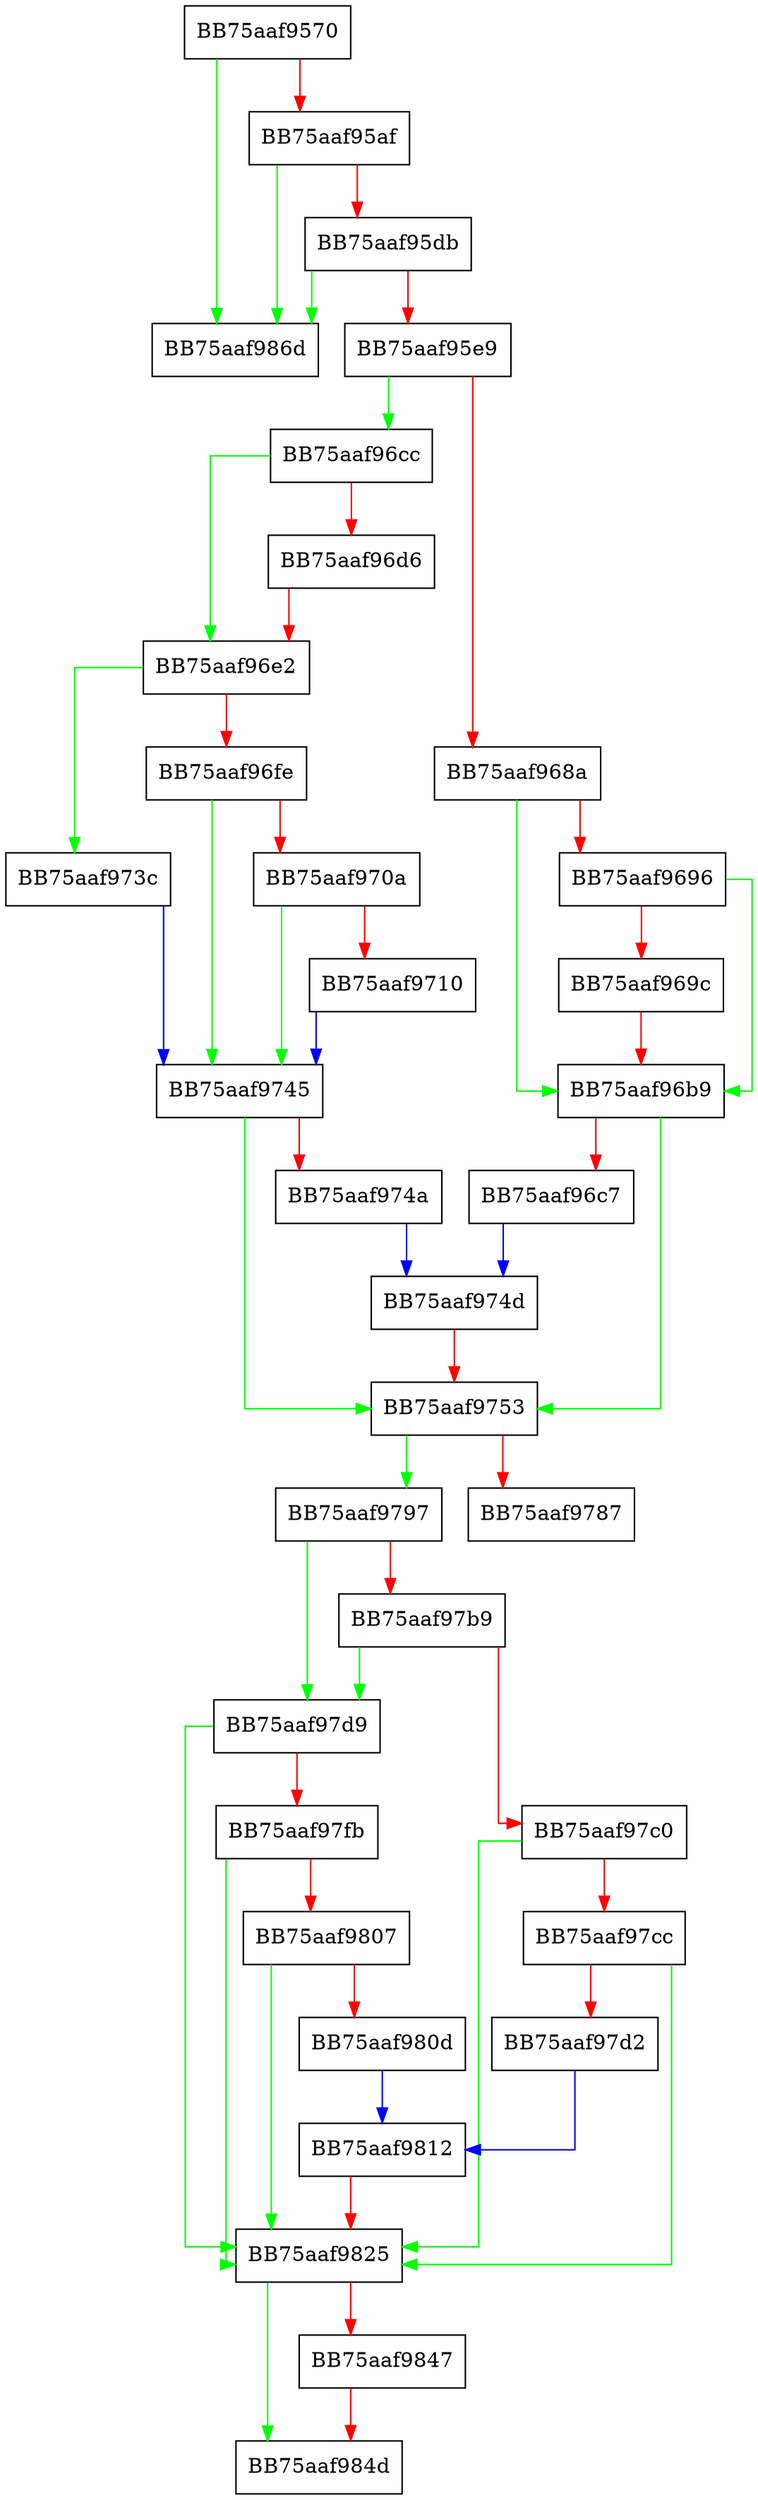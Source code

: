 digraph mp_lua_api_TriggerScanResourceUAC {
  node [shape="box"];
  graph [splines=ortho];
  BB75aaf9570 -> BB75aaf986d [color="green"];
  BB75aaf9570 -> BB75aaf95af [color="red"];
  BB75aaf95af -> BB75aaf986d [color="green"];
  BB75aaf95af -> BB75aaf95db [color="red"];
  BB75aaf95db -> BB75aaf986d [color="green"];
  BB75aaf95db -> BB75aaf95e9 [color="red"];
  BB75aaf95e9 -> BB75aaf96cc [color="green"];
  BB75aaf95e9 -> BB75aaf968a [color="red"];
  BB75aaf968a -> BB75aaf96b9 [color="green"];
  BB75aaf968a -> BB75aaf9696 [color="red"];
  BB75aaf9696 -> BB75aaf96b9 [color="green"];
  BB75aaf9696 -> BB75aaf969c [color="red"];
  BB75aaf969c -> BB75aaf96b9 [color="red"];
  BB75aaf96b9 -> BB75aaf9753 [color="green"];
  BB75aaf96b9 -> BB75aaf96c7 [color="red"];
  BB75aaf96c7 -> BB75aaf974d [color="blue"];
  BB75aaf96cc -> BB75aaf96e2 [color="green"];
  BB75aaf96cc -> BB75aaf96d6 [color="red"];
  BB75aaf96d6 -> BB75aaf96e2 [color="red"];
  BB75aaf96e2 -> BB75aaf973c [color="green"];
  BB75aaf96e2 -> BB75aaf96fe [color="red"];
  BB75aaf96fe -> BB75aaf9745 [color="green"];
  BB75aaf96fe -> BB75aaf970a [color="red"];
  BB75aaf970a -> BB75aaf9745 [color="green"];
  BB75aaf970a -> BB75aaf9710 [color="red"];
  BB75aaf9710 -> BB75aaf9745 [color="blue"];
  BB75aaf973c -> BB75aaf9745 [color="blue"];
  BB75aaf9745 -> BB75aaf9753 [color="green"];
  BB75aaf9745 -> BB75aaf974a [color="red"];
  BB75aaf974a -> BB75aaf974d [color="blue"];
  BB75aaf974d -> BB75aaf9753 [color="red"];
  BB75aaf9753 -> BB75aaf9797 [color="green"];
  BB75aaf9753 -> BB75aaf9787 [color="red"];
  BB75aaf9797 -> BB75aaf97d9 [color="green"];
  BB75aaf9797 -> BB75aaf97b9 [color="red"];
  BB75aaf97b9 -> BB75aaf97d9 [color="green"];
  BB75aaf97b9 -> BB75aaf97c0 [color="red"];
  BB75aaf97c0 -> BB75aaf9825 [color="green"];
  BB75aaf97c0 -> BB75aaf97cc [color="red"];
  BB75aaf97cc -> BB75aaf9825 [color="green"];
  BB75aaf97cc -> BB75aaf97d2 [color="red"];
  BB75aaf97d2 -> BB75aaf9812 [color="blue"];
  BB75aaf97d9 -> BB75aaf9825 [color="green"];
  BB75aaf97d9 -> BB75aaf97fb [color="red"];
  BB75aaf97fb -> BB75aaf9825 [color="green"];
  BB75aaf97fb -> BB75aaf9807 [color="red"];
  BB75aaf9807 -> BB75aaf9825 [color="green"];
  BB75aaf9807 -> BB75aaf980d [color="red"];
  BB75aaf980d -> BB75aaf9812 [color="blue"];
  BB75aaf9812 -> BB75aaf9825 [color="red"];
  BB75aaf9825 -> BB75aaf984d [color="green"];
  BB75aaf9825 -> BB75aaf9847 [color="red"];
  BB75aaf9847 -> BB75aaf984d [color="red"];
}